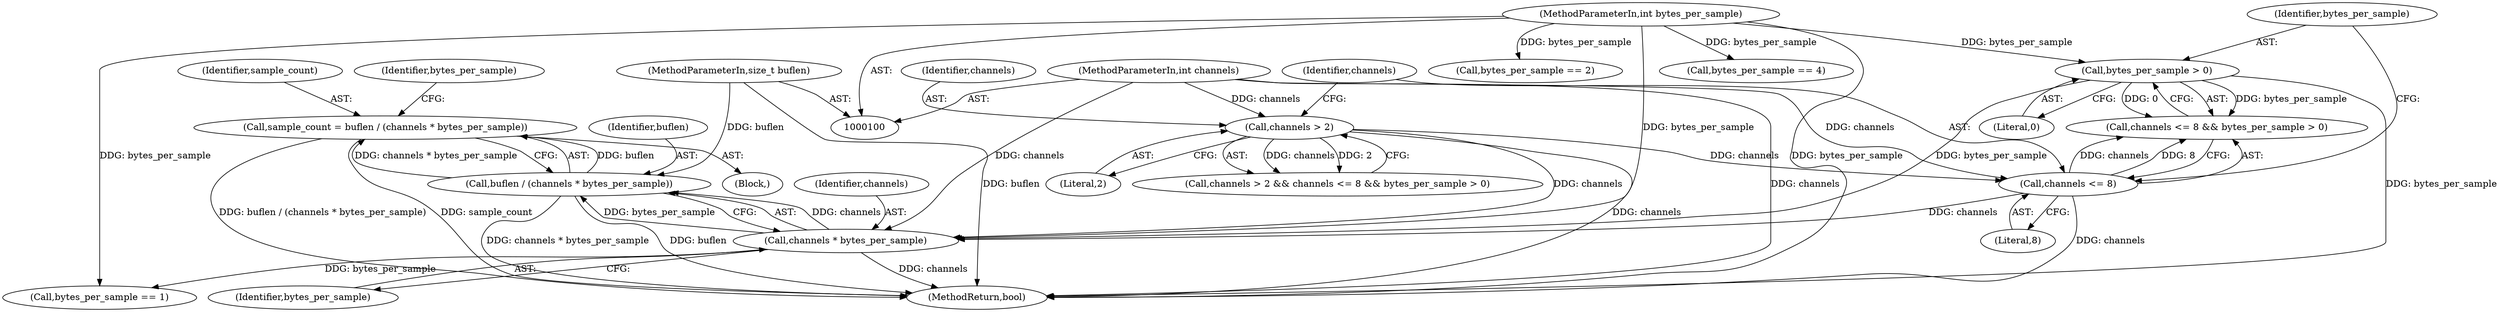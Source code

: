 digraph "0_Chrome_cfcce91cfc1a14a91a672ad0f052b86a5c1768a3_1@integer" {
"1000133" [label="(Call,sample_count = buflen / (channels * bytes_per_sample))"];
"1000135" [label="(Call,buflen / (channels * bytes_per_sample))"];
"1000102" [label="(MethodParameterIn,size_t buflen)"];
"1000137" [label="(Call,channels * bytes_per_sample)"];
"1000125" [label="(Call,channels <= 8)"];
"1000121" [label="(Call,channels > 2)"];
"1000103" [label="(MethodParameterIn,int channels)"];
"1000128" [label="(Call,bytes_per_sample > 0)"];
"1000104" [label="(MethodParameterIn,int bytes_per_sample)"];
"1000120" [label="(Call,channels > 2 && channels <= 8 && bytes_per_sample > 0)"];
"1000137" [label="(Call,channels * bytes_per_sample)"];
"1000124" [label="(Call,channels <= 8 && bytes_per_sample > 0)"];
"1000171" [label="(Call,bytes_per_sample == 2)"];
"1000141" [label="(Call,bytes_per_sample == 1)"];
"1000102" [label="(MethodParameterIn,size_t buflen)"];
"1000121" [label="(Call,channels > 2)"];
"1000126" [label="(Identifier,channels)"];
"1000201" [label="(Call,bytes_per_sample == 4)"];
"1000129" [label="(Identifier,bytes_per_sample)"];
"1000122" [label="(Identifier,channels)"];
"1000127" [label="(Literal,8)"];
"1000139" [label="(Identifier,bytes_per_sample)"];
"1000125" [label="(Call,channels <= 8)"];
"1000136" [label="(Identifier,buflen)"];
"1000131" [label="(Block,)"];
"1000104" [label="(MethodParameterIn,int bytes_per_sample)"];
"1000128" [label="(Call,bytes_per_sample > 0)"];
"1000133" [label="(Call,sample_count = buflen / (channels * bytes_per_sample))"];
"1000123" [label="(Literal,2)"];
"1000138" [label="(Identifier,channels)"];
"1000134" [label="(Identifier,sample_count)"];
"1000230" [label="(MethodReturn,bool)"];
"1000142" [label="(Identifier,bytes_per_sample)"];
"1000103" [label="(MethodParameterIn,int channels)"];
"1000135" [label="(Call,buflen / (channels * bytes_per_sample))"];
"1000130" [label="(Literal,0)"];
"1000133" -> "1000131"  [label="AST: "];
"1000133" -> "1000135"  [label="CFG: "];
"1000134" -> "1000133"  [label="AST: "];
"1000135" -> "1000133"  [label="AST: "];
"1000142" -> "1000133"  [label="CFG: "];
"1000133" -> "1000230"  [label="DDG: sample_count"];
"1000133" -> "1000230"  [label="DDG: buflen / (channels * bytes_per_sample)"];
"1000135" -> "1000133"  [label="DDG: buflen"];
"1000135" -> "1000133"  [label="DDG: channels * bytes_per_sample"];
"1000135" -> "1000137"  [label="CFG: "];
"1000136" -> "1000135"  [label="AST: "];
"1000137" -> "1000135"  [label="AST: "];
"1000135" -> "1000230"  [label="DDG: channels * bytes_per_sample"];
"1000135" -> "1000230"  [label="DDG: buflen"];
"1000102" -> "1000135"  [label="DDG: buflen"];
"1000137" -> "1000135"  [label="DDG: channels"];
"1000137" -> "1000135"  [label="DDG: bytes_per_sample"];
"1000102" -> "1000100"  [label="AST: "];
"1000102" -> "1000230"  [label="DDG: buflen"];
"1000137" -> "1000139"  [label="CFG: "];
"1000138" -> "1000137"  [label="AST: "];
"1000139" -> "1000137"  [label="AST: "];
"1000137" -> "1000230"  [label="DDG: channels"];
"1000125" -> "1000137"  [label="DDG: channels"];
"1000121" -> "1000137"  [label="DDG: channels"];
"1000103" -> "1000137"  [label="DDG: channels"];
"1000128" -> "1000137"  [label="DDG: bytes_per_sample"];
"1000104" -> "1000137"  [label="DDG: bytes_per_sample"];
"1000137" -> "1000141"  [label="DDG: bytes_per_sample"];
"1000125" -> "1000124"  [label="AST: "];
"1000125" -> "1000127"  [label="CFG: "];
"1000126" -> "1000125"  [label="AST: "];
"1000127" -> "1000125"  [label="AST: "];
"1000129" -> "1000125"  [label="CFG: "];
"1000124" -> "1000125"  [label="CFG: "];
"1000125" -> "1000230"  [label="DDG: channels"];
"1000125" -> "1000124"  [label="DDG: channels"];
"1000125" -> "1000124"  [label="DDG: 8"];
"1000121" -> "1000125"  [label="DDG: channels"];
"1000103" -> "1000125"  [label="DDG: channels"];
"1000121" -> "1000120"  [label="AST: "];
"1000121" -> "1000123"  [label="CFG: "];
"1000122" -> "1000121"  [label="AST: "];
"1000123" -> "1000121"  [label="AST: "];
"1000126" -> "1000121"  [label="CFG: "];
"1000120" -> "1000121"  [label="CFG: "];
"1000121" -> "1000230"  [label="DDG: channels"];
"1000121" -> "1000120"  [label="DDG: channels"];
"1000121" -> "1000120"  [label="DDG: 2"];
"1000103" -> "1000121"  [label="DDG: channels"];
"1000103" -> "1000100"  [label="AST: "];
"1000103" -> "1000230"  [label="DDG: channels"];
"1000128" -> "1000124"  [label="AST: "];
"1000128" -> "1000130"  [label="CFG: "];
"1000129" -> "1000128"  [label="AST: "];
"1000130" -> "1000128"  [label="AST: "];
"1000124" -> "1000128"  [label="CFG: "];
"1000128" -> "1000230"  [label="DDG: bytes_per_sample"];
"1000128" -> "1000124"  [label="DDG: bytes_per_sample"];
"1000128" -> "1000124"  [label="DDG: 0"];
"1000104" -> "1000128"  [label="DDG: bytes_per_sample"];
"1000104" -> "1000100"  [label="AST: "];
"1000104" -> "1000230"  [label="DDG: bytes_per_sample"];
"1000104" -> "1000141"  [label="DDG: bytes_per_sample"];
"1000104" -> "1000171"  [label="DDG: bytes_per_sample"];
"1000104" -> "1000201"  [label="DDG: bytes_per_sample"];
}
